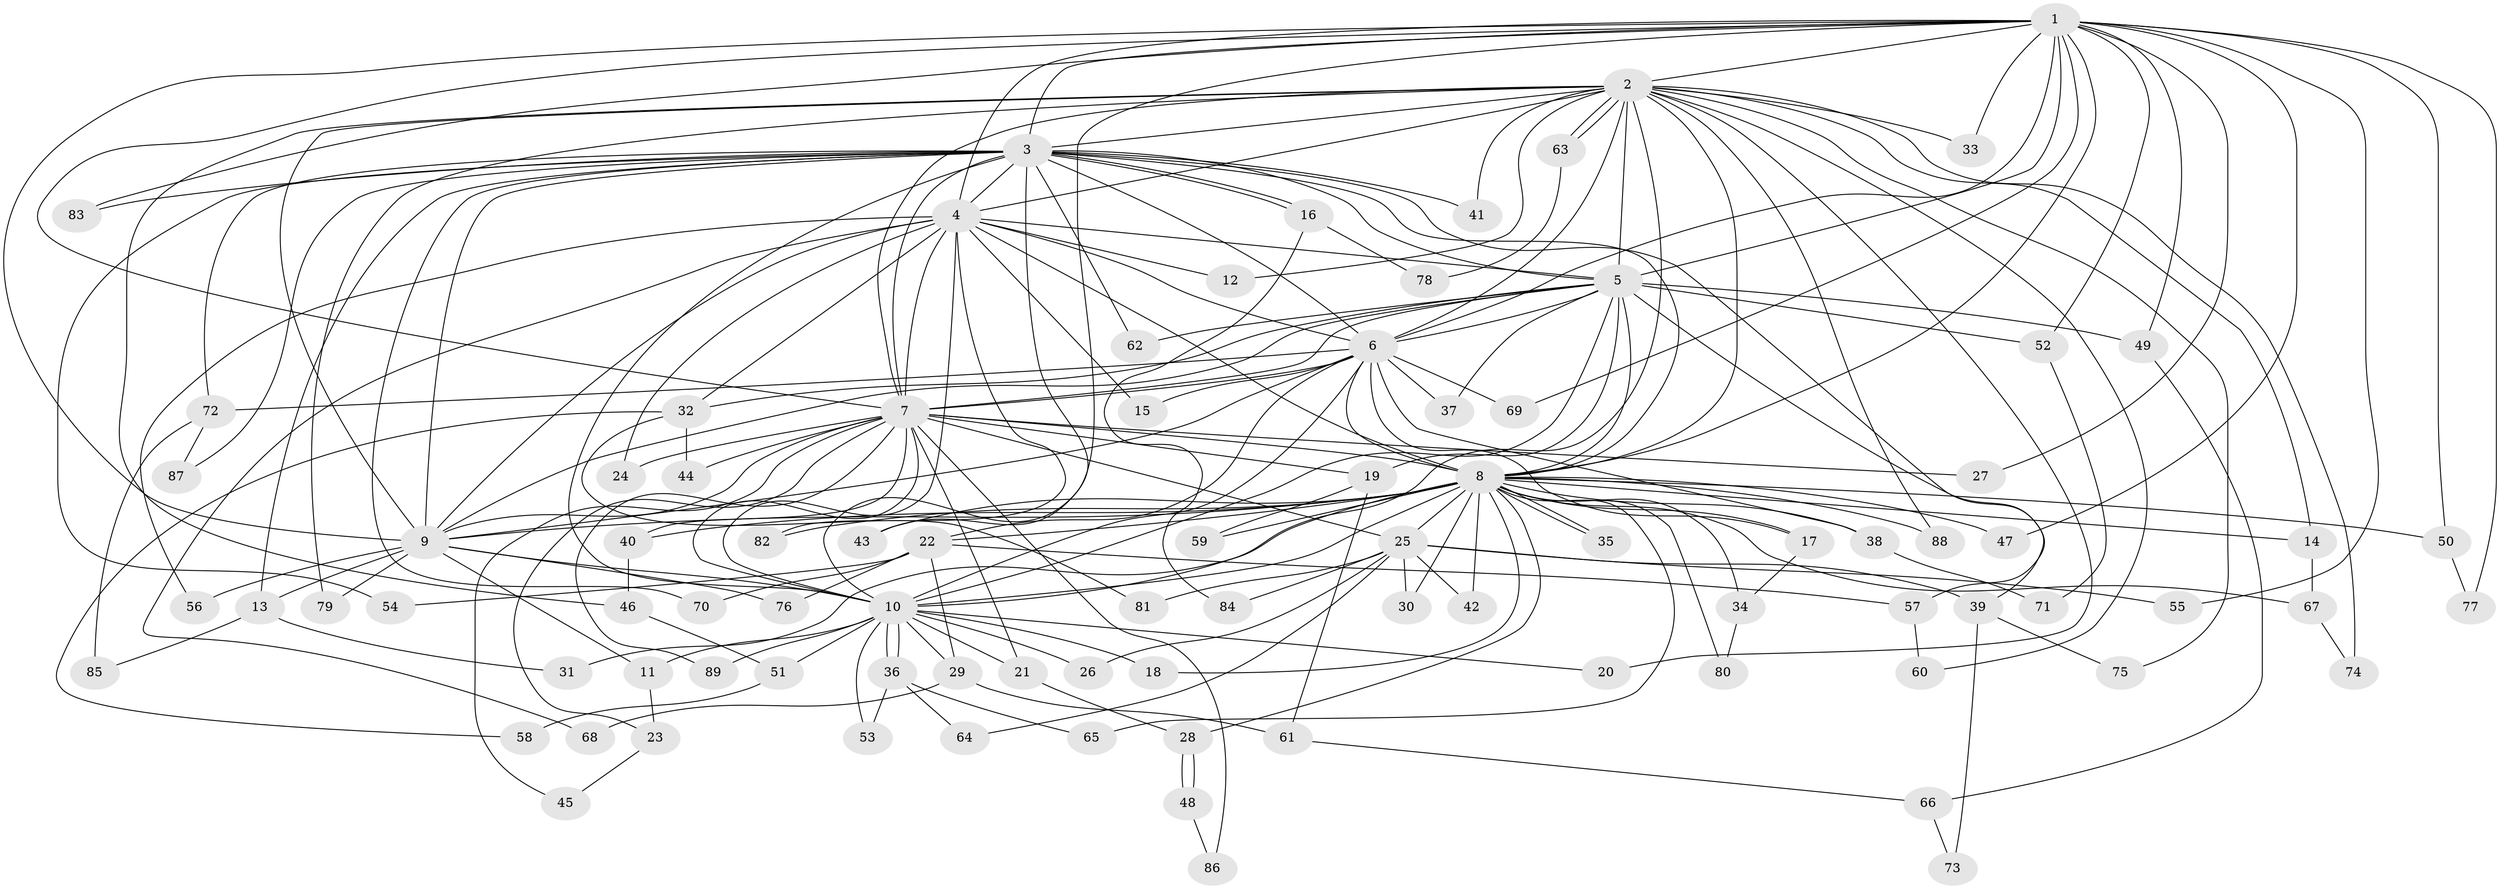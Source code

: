 // coarse degree distribution, {16: 0.014925373134328358, 20: 0.014925373134328358, 21: 0.014925373134328358, 15: 0.029850746268656716, 14: 0.014925373134328358, 19: 0.029850746268656716, 30: 0.014925373134328358, 13: 0.014925373134328358, 4: 0.1044776119402985, 3: 0.16417910447761194, 2: 0.5223880597014925, 7: 0.014925373134328358, 10: 0.014925373134328358, 5: 0.029850746268656716}
// Generated by graph-tools (version 1.1) at 2025/23/03/03/25 07:23:37]
// undirected, 89 vertices, 203 edges
graph export_dot {
graph [start="1"]
  node [color=gray90,style=filled];
  1;
  2;
  3;
  4;
  5;
  6;
  7;
  8;
  9;
  10;
  11;
  12;
  13;
  14;
  15;
  16;
  17;
  18;
  19;
  20;
  21;
  22;
  23;
  24;
  25;
  26;
  27;
  28;
  29;
  30;
  31;
  32;
  33;
  34;
  35;
  36;
  37;
  38;
  39;
  40;
  41;
  42;
  43;
  44;
  45;
  46;
  47;
  48;
  49;
  50;
  51;
  52;
  53;
  54;
  55;
  56;
  57;
  58;
  59;
  60;
  61;
  62;
  63;
  64;
  65;
  66;
  67;
  68;
  69;
  70;
  71;
  72;
  73;
  74;
  75;
  76;
  77;
  78;
  79;
  80;
  81;
  82;
  83;
  84;
  85;
  86;
  87;
  88;
  89;
  1 -- 2;
  1 -- 3;
  1 -- 4;
  1 -- 5;
  1 -- 6;
  1 -- 7;
  1 -- 8;
  1 -- 9;
  1 -- 10;
  1 -- 27;
  1 -- 33;
  1 -- 47;
  1 -- 49;
  1 -- 50;
  1 -- 52;
  1 -- 55;
  1 -- 69;
  1 -- 77;
  1 -- 83;
  2 -- 3;
  2 -- 4;
  2 -- 5;
  2 -- 6;
  2 -- 7;
  2 -- 8;
  2 -- 9;
  2 -- 10;
  2 -- 12;
  2 -- 14;
  2 -- 20;
  2 -- 33;
  2 -- 41;
  2 -- 46;
  2 -- 60;
  2 -- 63;
  2 -- 63;
  2 -- 74;
  2 -- 75;
  2 -- 79;
  2 -- 88;
  3 -- 4;
  3 -- 5;
  3 -- 6;
  3 -- 7;
  3 -- 8;
  3 -- 9;
  3 -- 10;
  3 -- 13;
  3 -- 16;
  3 -- 16;
  3 -- 41;
  3 -- 43;
  3 -- 54;
  3 -- 57;
  3 -- 62;
  3 -- 70;
  3 -- 72;
  3 -- 83;
  3 -- 87;
  4 -- 5;
  4 -- 6;
  4 -- 7;
  4 -- 8;
  4 -- 9;
  4 -- 10;
  4 -- 12;
  4 -- 15;
  4 -- 24;
  4 -- 32;
  4 -- 56;
  4 -- 68;
  4 -- 82;
  5 -- 6;
  5 -- 7;
  5 -- 8;
  5 -- 9;
  5 -- 10;
  5 -- 19;
  5 -- 32;
  5 -- 37;
  5 -- 39;
  5 -- 49;
  5 -- 52;
  5 -- 62;
  6 -- 7;
  6 -- 8;
  6 -- 9;
  6 -- 10;
  6 -- 15;
  6 -- 17;
  6 -- 22;
  6 -- 37;
  6 -- 38;
  6 -- 69;
  6 -- 72;
  7 -- 8;
  7 -- 9;
  7 -- 10;
  7 -- 19;
  7 -- 21;
  7 -- 23;
  7 -- 24;
  7 -- 25;
  7 -- 27;
  7 -- 40;
  7 -- 44;
  7 -- 45;
  7 -- 86;
  7 -- 89;
  8 -- 9;
  8 -- 10;
  8 -- 14;
  8 -- 17;
  8 -- 18;
  8 -- 22;
  8 -- 25;
  8 -- 28;
  8 -- 30;
  8 -- 31;
  8 -- 34;
  8 -- 35;
  8 -- 35;
  8 -- 38;
  8 -- 40;
  8 -- 42;
  8 -- 43;
  8 -- 47;
  8 -- 50;
  8 -- 59;
  8 -- 65;
  8 -- 67;
  8 -- 80;
  8 -- 82;
  8 -- 88;
  9 -- 10;
  9 -- 11;
  9 -- 13;
  9 -- 56;
  9 -- 76;
  9 -- 79;
  10 -- 11;
  10 -- 18;
  10 -- 20;
  10 -- 21;
  10 -- 26;
  10 -- 29;
  10 -- 36;
  10 -- 36;
  10 -- 51;
  10 -- 53;
  10 -- 89;
  11 -- 23;
  13 -- 31;
  13 -- 85;
  14 -- 67;
  16 -- 78;
  16 -- 84;
  17 -- 34;
  19 -- 59;
  19 -- 61;
  21 -- 28;
  22 -- 29;
  22 -- 54;
  22 -- 57;
  22 -- 70;
  22 -- 76;
  23 -- 45;
  25 -- 26;
  25 -- 30;
  25 -- 39;
  25 -- 42;
  25 -- 55;
  25 -- 64;
  25 -- 81;
  25 -- 84;
  28 -- 48;
  28 -- 48;
  29 -- 61;
  29 -- 68;
  32 -- 44;
  32 -- 58;
  32 -- 81;
  34 -- 80;
  36 -- 53;
  36 -- 64;
  36 -- 65;
  38 -- 71;
  39 -- 73;
  39 -- 75;
  40 -- 46;
  46 -- 51;
  48 -- 86;
  49 -- 66;
  50 -- 77;
  51 -- 58;
  52 -- 71;
  57 -- 60;
  61 -- 66;
  63 -- 78;
  66 -- 73;
  67 -- 74;
  72 -- 85;
  72 -- 87;
}
